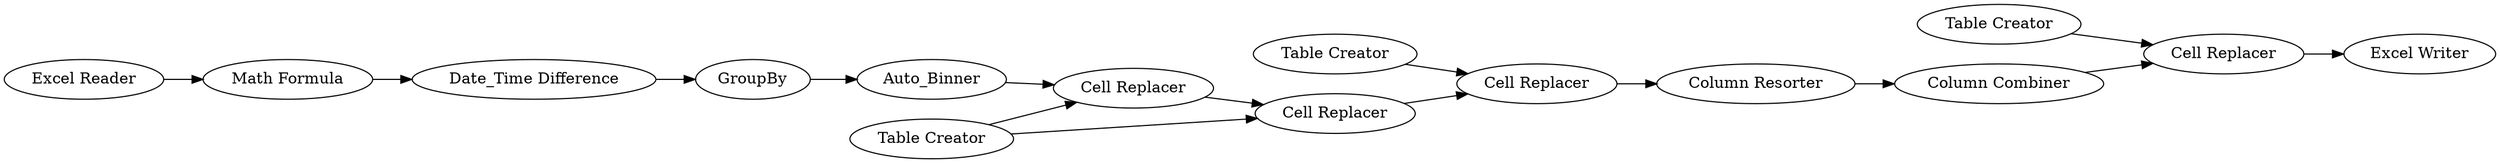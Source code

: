 digraph {
	"8205108686871820679_2" [label="Math Formula"]
	"8205108686871820679_12" [label="Column Resorter"]
	"8205108686871820679_6" [label="Cell Replacer"]
	"8205108686871820679_4" [label=GroupBy]
	"8205108686871820679_8" [label="Cell Replacer"]
	"8205108686871820679_9" [label="Table Creator"]
	"8205108686871820679_15" [label="Column Combiner"]
	"8205108686871820679_10" [label="Cell Replacer"]
	"8205108686871820679_14" [label="Table Creator"]
	"8205108686871820679_11" [label="Excel Writer"]
	"8205108686871820679_7" [label="Table Creator"]
	"8205108686871820679_1" [label="Excel Reader"]
	"8205108686871820679_5" [label=Auto_Binner]
	"8205108686871820679_3" [label="Date_Time Difference"]
	"8205108686871820679_16" [label="Cell Replacer"]
	"8205108686871820679_1" -> "8205108686871820679_2"
	"8205108686871820679_3" -> "8205108686871820679_4"
	"8205108686871820679_16" -> "8205108686871820679_11"
	"8205108686871820679_10" -> "8205108686871820679_12"
	"8205108686871820679_12" -> "8205108686871820679_15"
	"8205108686871820679_14" -> "8205108686871820679_16"
	"8205108686871820679_15" -> "8205108686871820679_16"
	"8205108686871820679_4" -> "8205108686871820679_5"
	"8205108686871820679_6" -> "8205108686871820679_8"
	"8205108686871820679_9" -> "8205108686871820679_10"
	"8205108686871820679_2" -> "8205108686871820679_3"
	"8205108686871820679_5" -> "8205108686871820679_6"
	"8205108686871820679_8" -> "8205108686871820679_10"
	"8205108686871820679_7" -> "8205108686871820679_6"
	"8205108686871820679_7" -> "8205108686871820679_8"
	rankdir=LR
}

